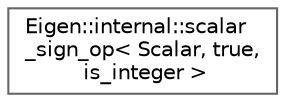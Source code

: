 digraph "Graphical Class Hierarchy"
{
 // LATEX_PDF_SIZE
  bgcolor="transparent";
  edge [fontname=Helvetica,fontsize=10,labelfontname=Helvetica,labelfontsize=10];
  node [fontname=Helvetica,fontsize=10,shape=box,height=0.2,width=0.4];
  rankdir="LR";
  Node0 [id="Node000000",label="Eigen::internal::scalar\l_sign_op\< Scalar, true,\l is_integer \>",height=0.2,width=0.4,color="grey40", fillcolor="white", style="filled",URL="$structEigen_1_1internal_1_1scalar__sign__op_3_01Scalar_00_01true_00_01is__integer_01_4.html",tooltip=" "];
}
